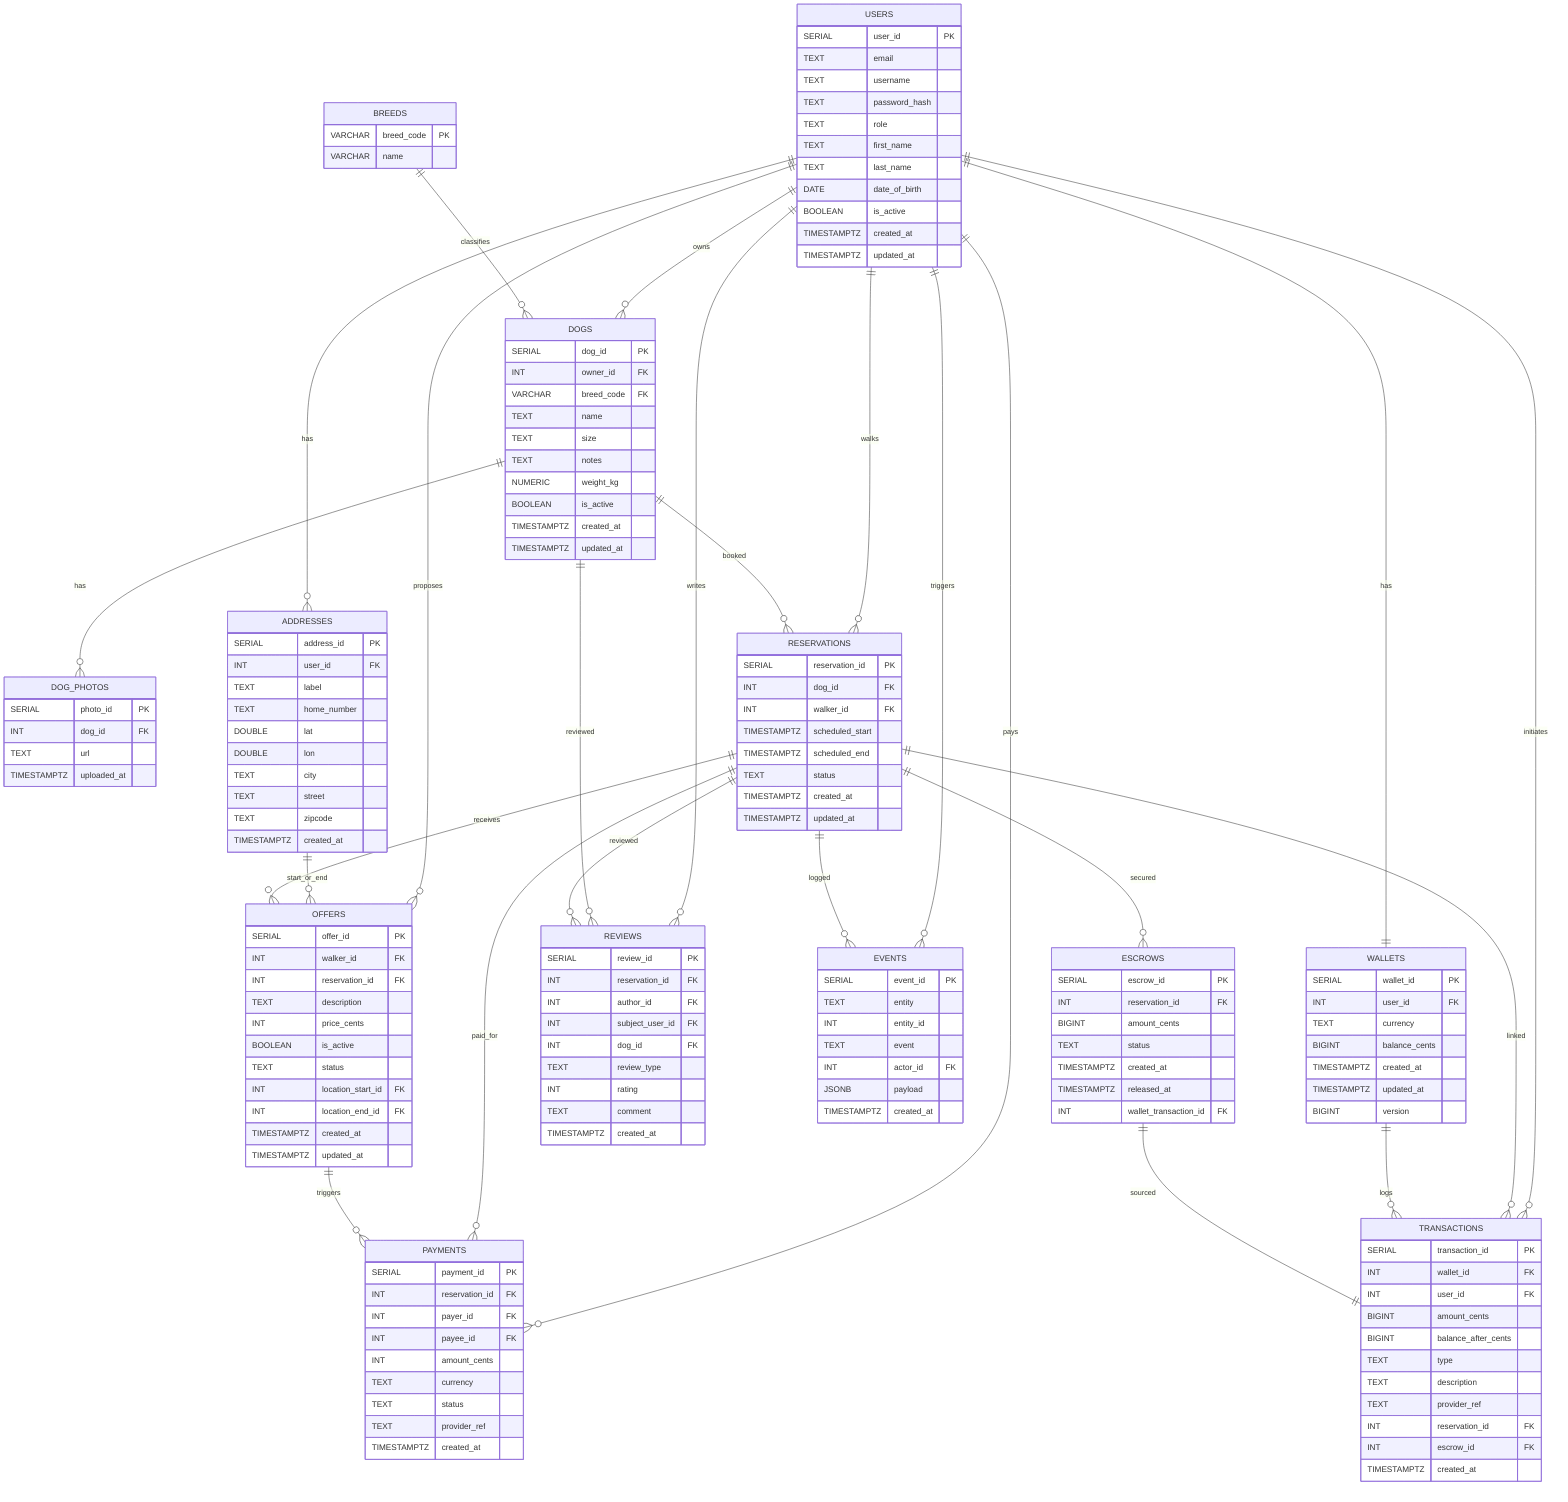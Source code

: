 erDiagram
    USERS {
        SERIAL user_id PK
        TEXT email
        TEXT username
        TEXT password_hash
        TEXT role
        TEXT first_name
        TEXT last_name
        DATE date_of_birth
        BOOLEAN is_active
        TIMESTAMPTZ created_at
        TIMESTAMPTZ updated_at
    }

    BREEDS {
        VARCHAR breed_code PK
        VARCHAR name
    }

    DOGS {
        SERIAL dog_id PK
        INT owner_id FK
        VARCHAR breed_code FK
        TEXT name
        TEXT size
        TEXT notes
        NUMERIC weight_kg
        BOOLEAN is_active
        TIMESTAMPTZ created_at
        TIMESTAMPTZ updated_at
    }

    DOG_PHOTOS {
        SERIAL photo_id PK
        INT dog_id FK
        TEXT url
        TIMESTAMPTZ uploaded_at
    }

    ADDRESSES {
        SERIAL address_id PK
        INT user_id FK
        TEXT label
        TEXT home_number
        DOUBLE lat
        DOUBLE lon
        TEXT city
        TEXT street
        TEXT zipcode
        TIMESTAMPTZ created_at
    }

    RESERVATIONS {
        SERIAL reservation_id PK
        INT dog_id FK
        INT walker_id FK
        TIMESTAMPTZ scheduled_start
        TIMESTAMPTZ scheduled_end
        TEXT status
        TIMESTAMPTZ created_at
        TIMESTAMPTZ updated_at
    }

    OFFERS {
        SERIAL offer_id PK
        INT walker_id FK
        INT reservation_id FK
        TEXT description
        INT price_cents
        BOOLEAN is_active
        TEXT status
        INT location_start_id FK
        INT location_end_id FK
        TIMESTAMPTZ created_at
        TIMESTAMPTZ updated_at
    }

    PAYMENTS {
        SERIAL payment_id PK
        INT reservation_id FK
        INT payer_id FK
        INT payee_id FK
        INT amount_cents
        TEXT currency
        TEXT status
        TEXT provider_ref
        TIMESTAMPTZ created_at
    }

    ESCROWS {
        SERIAL escrow_id PK
        INT reservation_id FK
        BIGINT amount_cents
        TEXT status
        TIMESTAMPTZ created_at
        TIMESTAMPTZ released_at
        INT wallet_transaction_id FK
    }

    REVIEWS {
        SERIAL review_id PK
        INT reservation_id FK
        INT author_id FK
        INT subject_user_id FK
        INT dog_id FK
        TEXT review_type
        INT rating
        TEXT comment
        TIMESTAMPTZ created_at
    }

    EVENTS {
        SERIAL event_id PK
        TEXT entity
        INT entity_id
        TEXT event
        INT actor_id FK
        JSONB payload
        TIMESTAMPTZ created_at
    }

    WALLETS {
        SERIAL wallet_id PK
        INT user_id FK
        TEXT currency
        BIGINT balance_cents
        TIMESTAMPTZ created_at
        TIMESTAMPTZ updated_at
        BIGINT version
    }

    TRANSACTIONS {
        SERIAL transaction_id PK
        INT wallet_id FK
        INT user_id FK
        BIGINT amount_cents
        BIGINT balance_after_cents
        TEXT type
        TEXT description
        TEXT provider_ref
        INT reservation_id FK
        INT escrow_id FK
        TIMESTAMPTZ created_at
    }

    USERS ||--o{ DOGS : owns
    USERS ||--o{ ADDRESSES : has
    USERS ||--o{ RESERVATIONS : walks
    USERS ||--o{ OFFERS : proposes
    USERS ||--o{ PAYMENTS : pays
    USERS ||--o{ REVIEWS : writes
    USERS ||--o{ EVENTS : triggers
    USERS ||--|| WALLETS : has
    USERS ||--o{ TRANSACTIONS : initiates

    BREEDS ||--o{ DOGS : classifies
    DOGS ||--o{ DOG_PHOTOS : has
    DOGS ||--o{ RESERVATIONS : booked
    DOGS ||--o{ REVIEWS : reviewed

    ADDRESSES ||--o{ OFFERS : start_or_end

    RESERVATIONS ||--o{ OFFERS : receives
    RESERVATIONS ||--o{ PAYMENTS : paid_for
    RESERVATIONS ||--o{ REVIEWS : reviewed
    RESERVATIONS ||--o{ EVENTS : logged
    RESERVATIONS ||--o{ ESCROWS : secured
    RESERVATIONS ||--o{ TRANSACTIONS : linked

    OFFERS ||--o{ PAYMENTS : triggers

    WALLETS ||--o{ TRANSACTIONS : logs
    ESCROWS ||--|| TRANSACTIONS : sourced